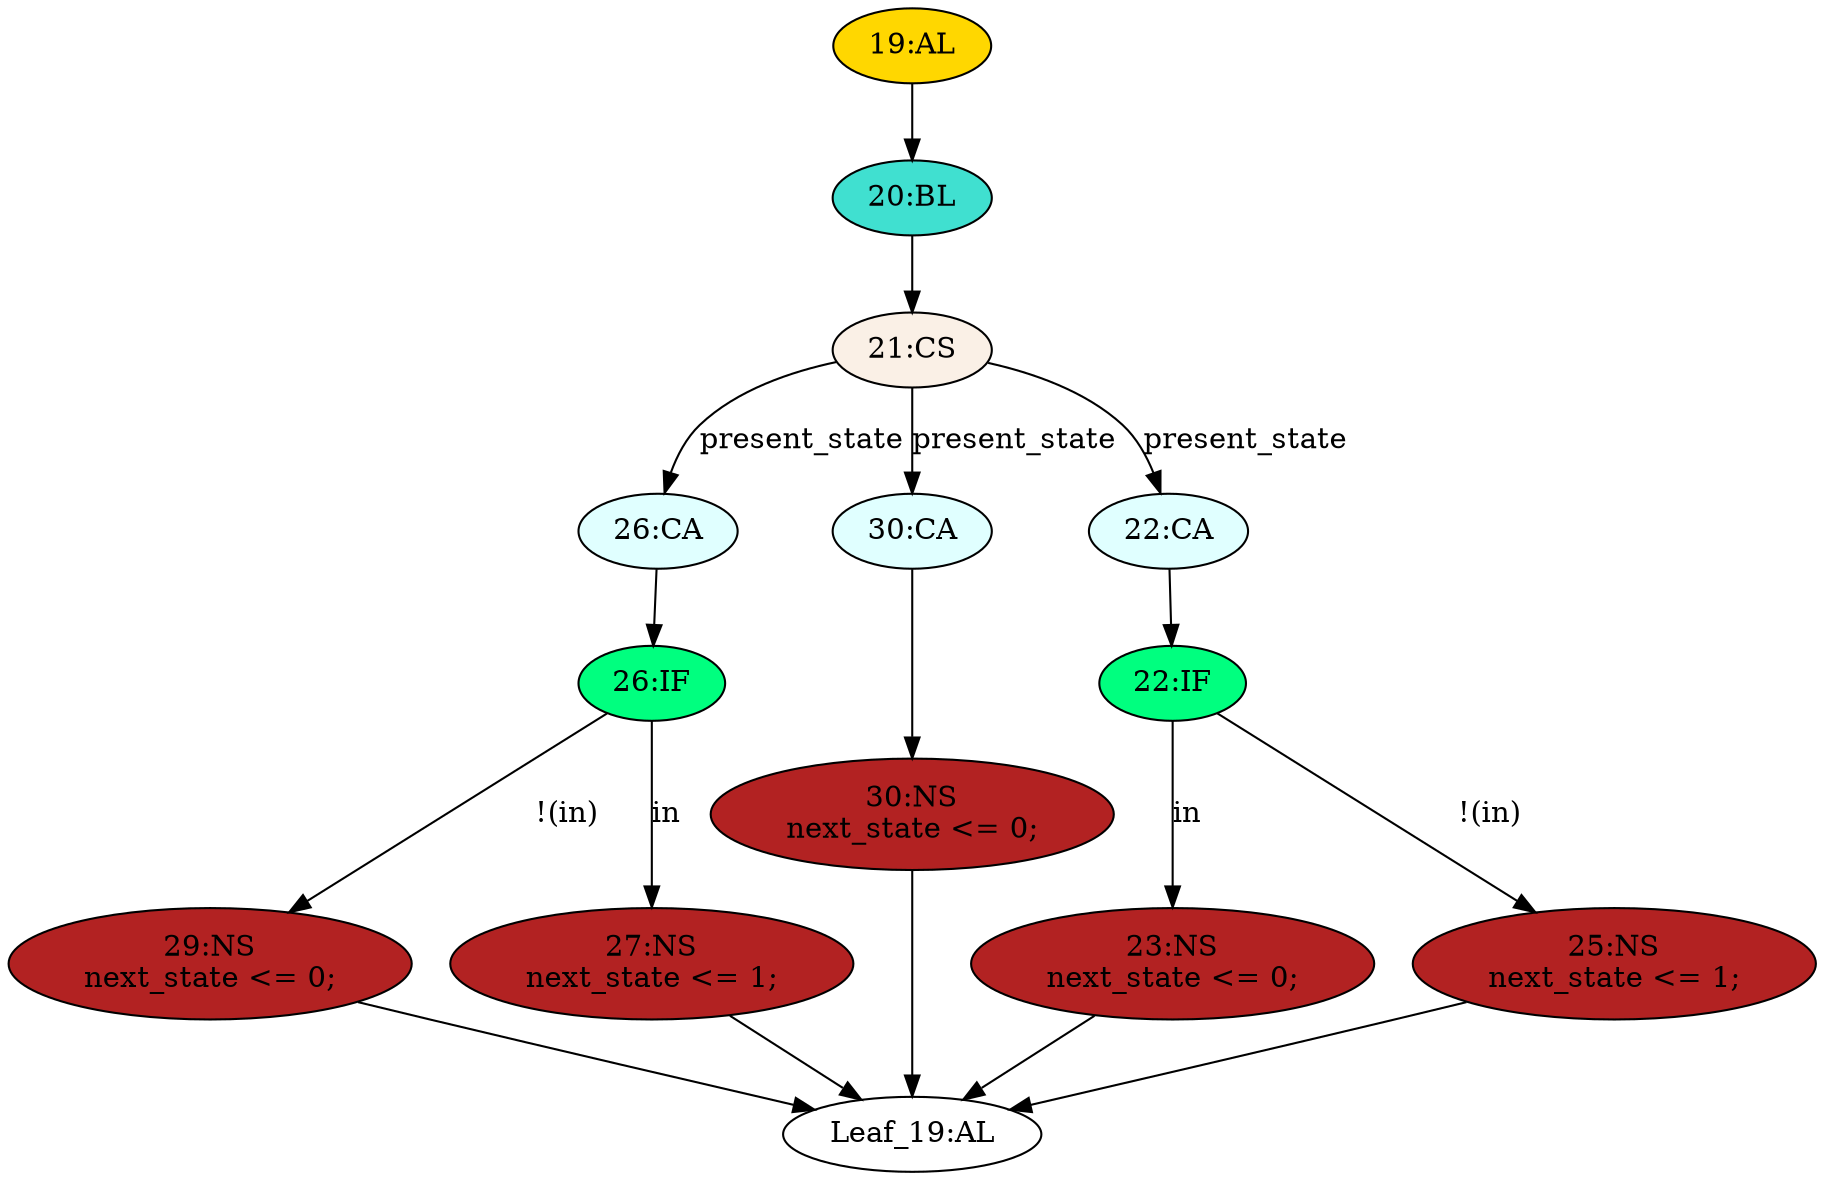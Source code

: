 strict digraph "" {
	node [label="\N"];
	"22:IF"	[ast="<pyverilog.vparser.ast.IfStatement object at 0x7f80818f4590>",
		fillcolor=springgreen,
		label="22:IF",
		statements="[]",
		style=filled,
		typ=IfStatement];
	"23:NS"	[ast="<pyverilog.vparser.ast.NonblockingSubstitution object at 0x7f80818ed150>",
		fillcolor=firebrick,
		label="23:NS
next_state <= 0;",
		statements="[<pyverilog.vparser.ast.NonblockingSubstitution object at 0x7f80818ed150>]",
		style=filled,
		typ=NonblockingSubstitution];
	"22:IF" -> "23:NS"	[cond="['in']",
		label=in,
		lineno=22];
	"25:NS"	[ast="<pyverilog.vparser.ast.NonblockingSubstitution object at 0x7f80818f4f50>",
		fillcolor=firebrick,
		label="25:NS
next_state <= 1;",
		statements="[<pyverilog.vparser.ast.NonblockingSubstitution object at 0x7f80818f4f50>]",
		style=filled,
		typ=NonblockingSubstitution];
	"22:IF" -> "25:NS"	[cond="['in']",
		label="!(in)",
		lineno=22];
	"26:CA"	[ast="<pyverilog.vparser.ast.Case object at 0x7f80818ed2d0>",
		fillcolor=lightcyan,
		label="26:CA",
		statements="[]",
		style=filled,
		typ=Case];
	"26:IF"	[ast="<pyverilog.vparser.ast.IfStatement object at 0x7f80818ed350>",
		fillcolor=springgreen,
		label="26:IF",
		statements="[]",
		style=filled,
		typ=IfStatement];
	"26:CA" -> "26:IF"	[cond="[]",
		lineno=None];
	"30:CA"	[ast="<pyverilog.vparser.ast.Case object at 0x7f80818ed650>",
		fillcolor=lightcyan,
		label="30:CA",
		statements="[]",
		style=filled,
		typ=Case];
	"30:NS"	[ast="<pyverilog.vparser.ast.NonblockingSubstitution object at 0x7f80818ed690>",
		fillcolor=firebrick,
		label="30:NS
next_state <= 0;",
		statements="[<pyverilog.vparser.ast.NonblockingSubstitution object at 0x7f80818ed690>]",
		style=filled,
		typ=NonblockingSubstitution];
	"30:CA" -> "30:NS"	[cond="[]",
		lineno=None];
	"Leaf_19:AL"	[def_var="['next_state']",
		label="Leaf_19:AL"];
	"23:NS" -> "Leaf_19:AL"	[cond="[]",
		lineno=None];
	"20:BL"	[ast="<pyverilog.vparser.ast.Block object at 0x7f80818ed890>",
		fillcolor=turquoise,
		label="20:BL",
		statements="[]",
		style=filled,
		typ=Block];
	"21:CS"	[ast="<pyverilog.vparser.ast.CaseStatement object at 0x7f80818ed8d0>",
		fillcolor=linen,
		label="21:CS",
		statements="[]",
		style=filled,
		typ=CaseStatement];
	"20:BL" -> "21:CS"	[cond="[]",
		lineno=None];
	"22:CA"	[ast="<pyverilog.vparser.ast.Case object at 0x7f80818ed810>",
		fillcolor=lightcyan,
		label="22:CA",
		statements="[]",
		style=filled,
		typ=Case];
	"22:CA" -> "22:IF"	[cond="[]",
		lineno=None];
	"19:AL"	[ast="<pyverilog.vparser.ast.Always object at 0x7f80818ed9d0>",
		clk_sens=False,
		fillcolor=gold,
		label="19:AL",
		sens="['in', 'present_state']",
		statements="[]",
		style=filled,
		typ=Always,
		use_var="['present_state', 'in']"];
	"19:AL" -> "20:BL"	[cond="[]",
		lineno=None];
	"30:NS" -> "Leaf_19:AL"	[cond="[]",
		lineno=None];
	"25:NS" -> "Leaf_19:AL"	[cond="[]",
		lineno=None];
	"29:NS"	[ast="<pyverilog.vparser.ast.NonblockingSubstitution object at 0x7f80818ed390>",
		fillcolor=firebrick,
		label="29:NS
next_state <= 0;",
		statements="[<pyverilog.vparser.ast.NonblockingSubstitution object at 0x7f80818ed390>]",
		style=filled,
		typ=NonblockingSubstitution];
	"26:IF" -> "29:NS"	[cond="['in']",
		label="!(in)",
		lineno=26];
	"27:NS"	[ast="<pyverilog.vparser.ast.NonblockingSubstitution object at 0x7f80818ed4d0>",
		fillcolor=firebrick,
		label="27:NS
next_state <= 1;",
		statements="[<pyverilog.vparser.ast.NonblockingSubstitution object at 0x7f80818ed4d0>]",
		style=filled,
		typ=NonblockingSubstitution];
	"26:IF" -> "27:NS"	[cond="['in']",
		label=in,
		lineno=26];
	"29:NS" -> "Leaf_19:AL"	[cond="[]",
		lineno=None];
	"27:NS" -> "Leaf_19:AL"	[cond="[]",
		lineno=None];
	"21:CS" -> "26:CA"	[cond="['present_state']",
		label=present_state,
		lineno=21];
	"21:CS" -> "30:CA"	[cond="['present_state']",
		label=present_state,
		lineno=21];
	"21:CS" -> "22:CA"	[cond="['present_state']",
		label=present_state,
		lineno=21];
}
